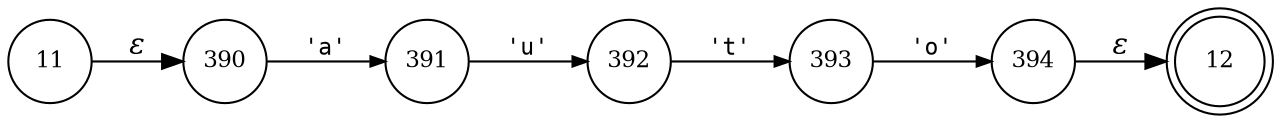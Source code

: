 digraph ATN {
rankdir=LR;
s12[fontsize=11, label="12", shape=doublecircle, fixedsize=true, width=.6];
s390[fontsize=11,label="390", shape=circle, fixedsize=true, width=.55, peripheries=1];
s391[fontsize=11,label="391", shape=circle, fixedsize=true, width=.55, peripheries=1];
s392[fontsize=11,label="392", shape=circle, fixedsize=true, width=.55, peripheries=1];
s393[fontsize=11,label="393", shape=circle, fixedsize=true, width=.55, peripheries=1];
s394[fontsize=11,label="394", shape=circle, fixedsize=true, width=.55, peripheries=1];
s11[fontsize=11,label="11", shape=circle, fixedsize=true, width=.55, peripheries=1];
s11 -> s390 [fontname="Times-Italic", label="&epsilon;"];
s390 -> s391 [fontsize=11, fontname="Courier", arrowsize=.7, label = "'a'", arrowhead = normal];
s391 -> s392 [fontsize=11, fontname="Courier", arrowsize=.7, label = "'u'", arrowhead = normal];
s392 -> s393 [fontsize=11, fontname="Courier", arrowsize=.7, label = "'t'", arrowhead = normal];
s393 -> s394 [fontsize=11, fontname="Courier", arrowsize=.7, label = "'o'", arrowhead = normal];
s394 -> s12 [fontname="Times-Italic", label="&epsilon;"];
}